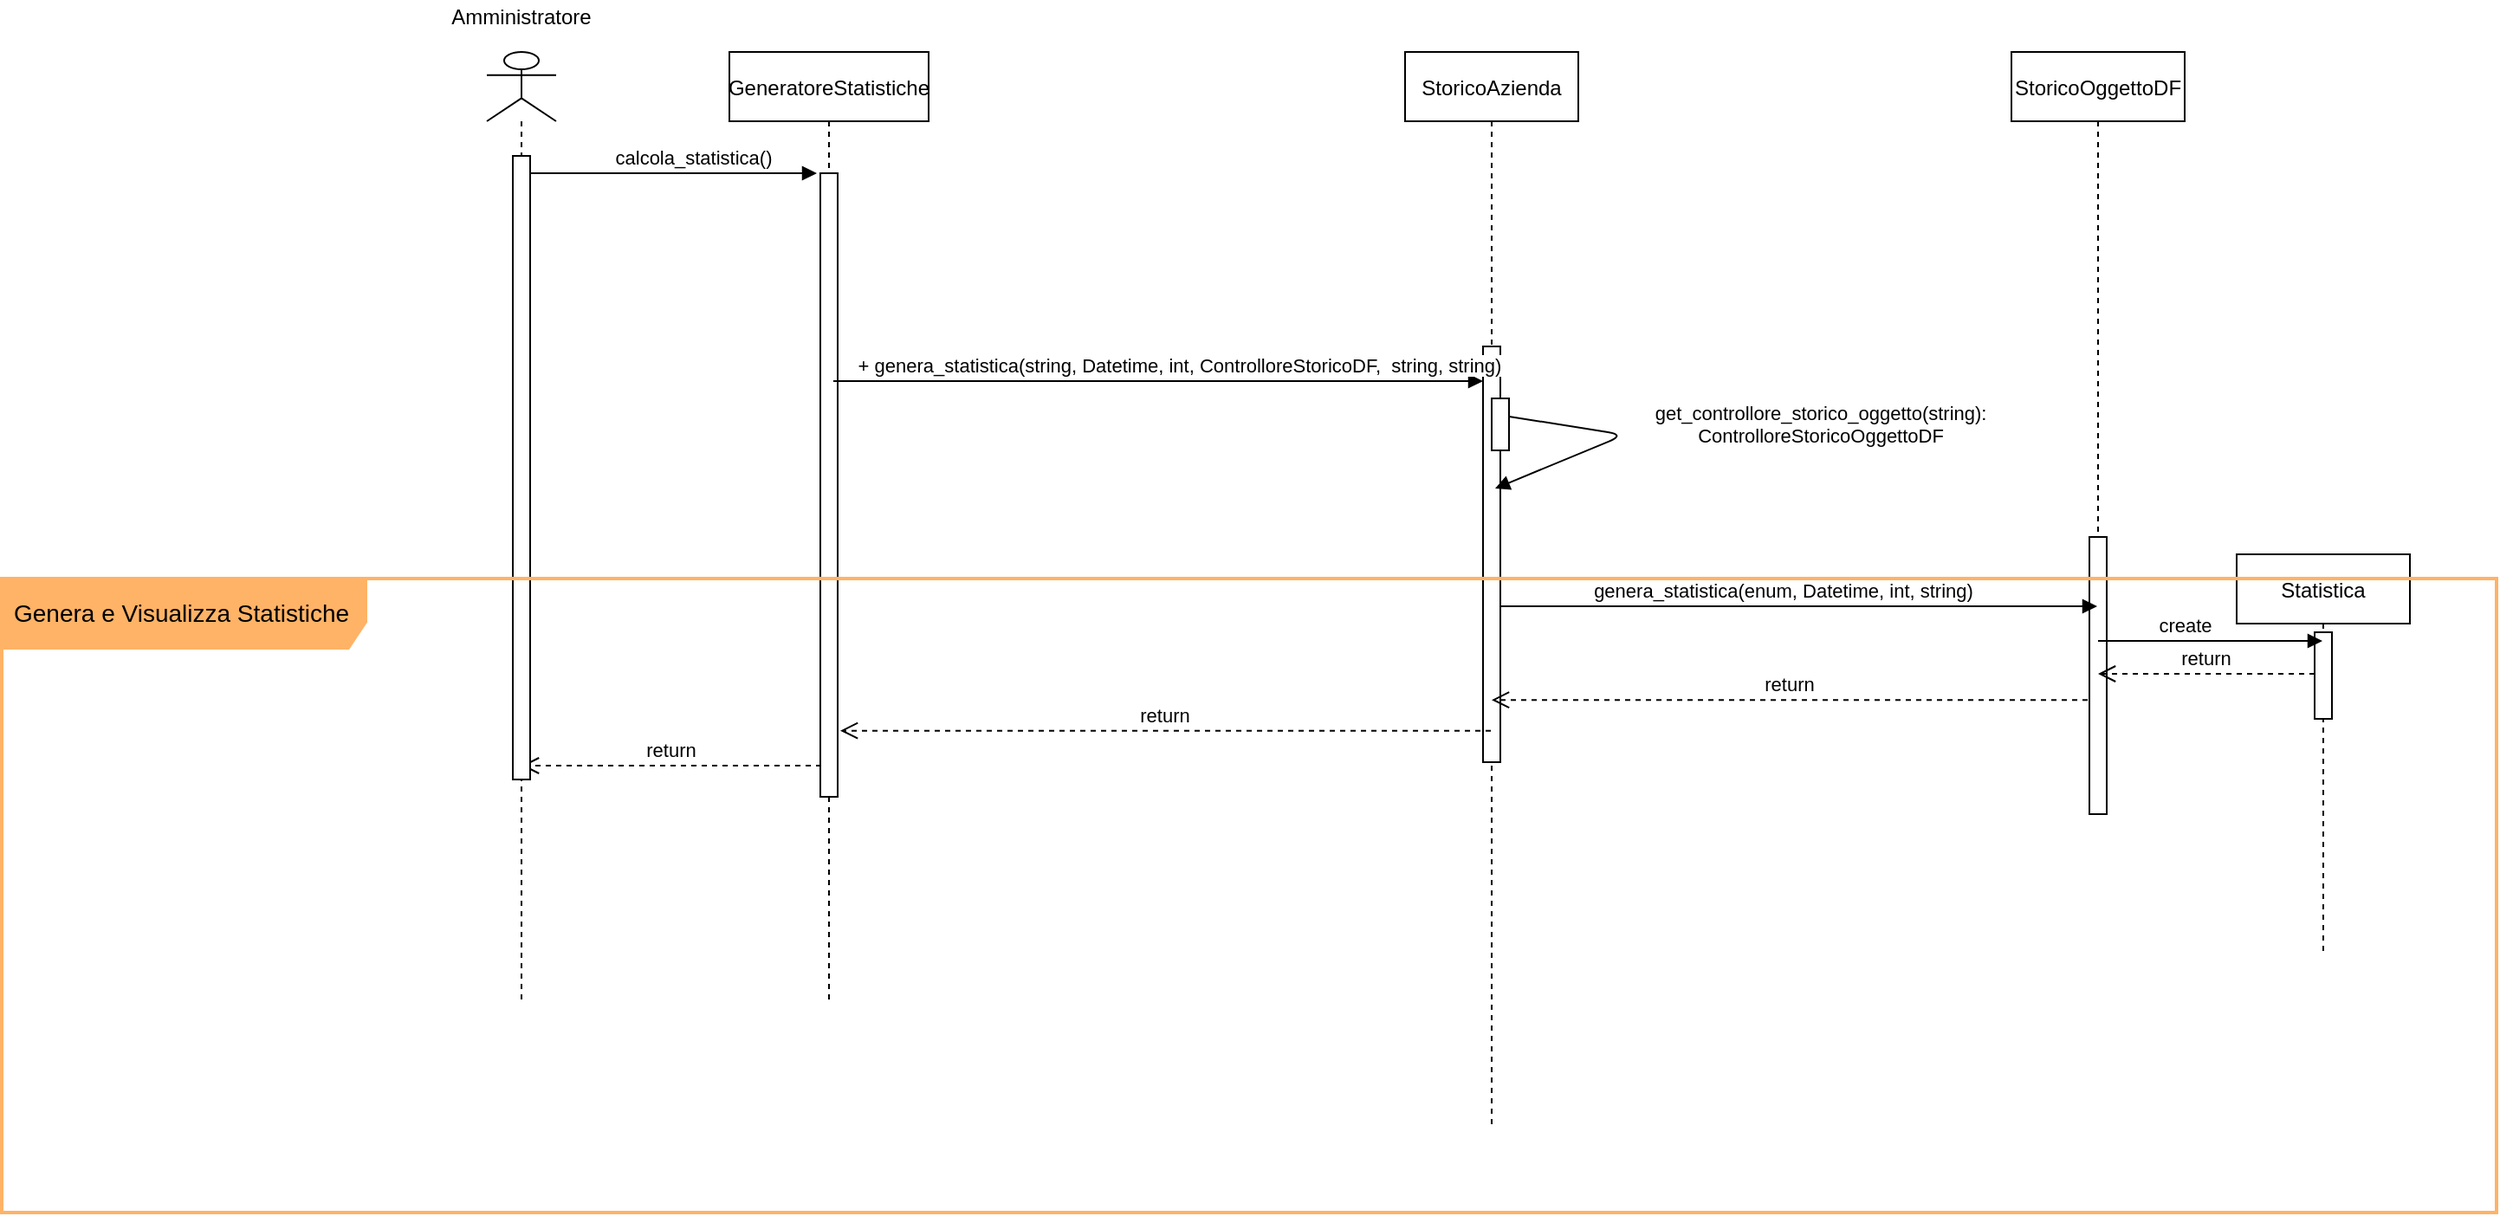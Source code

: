 <mxfile version="18.1.2" type="google"><diagram id="kgpKYQtTHZ0yAKxKKP6v" name="Page-1"><mxGraphModel grid="0" page="0" gridSize="10" guides="1" tooltips="1" connect="1" arrows="1" fold="1" pageScale="1" pageWidth="850" pageHeight="1100" math="0" shadow="0"><root><mxCell id="0"/><mxCell id="1" parent="0"/><mxCell id="3nuBFxr9cyL0pnOWT2aG-1" value="GeneratoreStatistiche" style="shape=umlLifeline;perimeter=lifelinePerimeter;container=1;collapsible=0;recursiveResize=0;rounded=0;shadow=0;strokeWidth=1;" vertex="1" parent="1"><mxGeometry x="170" y="90" width="115" height="550" as="geometry"/></mxCell><mxCell id="3nuBFxr9cyL0pnOWT2aG-2" value="" style="points=[];perimeter=orthogonalPerimeter;rounded=0;shadow=0;strokeWidth=1;" vertex="1" parent="3nuBFxr9cyL0pnOWT2aG-1"><mxGeometry x="52.5" y="70" width="10" height="360" as="geometry"/></mxCell><mxCell id="3nuBFxr9cyL0pnOWT2aG-5" value="StoricoAzienda" style="shape=umlLifeline;perimeter=lifelinePerimeter;container=1;collapsible=0;recursiveResize=0;rounded=0;shadow=0;strokeWidth=1;" vertex="1" parent="1"><mxGeometry x="560" y="90" width="100" height="620" as="geometry"/></mxCell><mxCell id="xdtH7gYSw7enLBF1zN4o-1" value="" style="shape=umlLifeline;participant=umlActor;perimeter=lifelinePerimeter;whiteSpace=wrap;html=1;container=1;collapsible=0;recursiveResize=0;verticalAlign=top;spacingTop=36;outlineConnect=0;" vertex="1" parent="1"><mxGeometry x="30" y="90" width="40" height="550" as="geometry"/></mxCell><mxCell id="3nuBFxr9cyL0pnOWT2aG-3" value="calcola_statistica()" style="verticalAlign=bottom;startArrow=oval;endArrow=block;startSize=8;shadow=0;strokeWidth=1;entryX=-0.2;entryY=0;entryDx=0;entryDy=0;entryPerimeter=0;" edge="1" parent="1" source="xdtH7gYSw7enLBF1zN4o-1" target="3nuBFxr9cyL0pnOWT2aG-2"><mxGeometry x="0.167" relative="1" as="geometry"><mxPoint x="190" y="160" as="sourcePoint"/><mxPoint as="offset"/></mxGeometry></mxCell><mxCell id="xdtH7gYSw7enLBF1zN4o-3" value="StoricoOggettoDF" style="shape=umlLifeline;perimeter=lifelinePerimeter;container=1;collapsible=0;recursiveResize=0;rounded=0;shadow=0;strokeWidth=1;" vertex="1" parent="1"><mxGeometry x="910" y="90" width="100" height="440" as="geometry"/></mxCell><mxCell id="xdtH7gYSw7enLBF1zN4o-4" value="" style="points=[];perimeter=orthogonalPerimeter;rounded=0;shadow=0;strokeWidth=1;" vertex="1" parent="xdtH7gYSw7enLBF1zN4o-3"><mxGeometry x="45" y="280" width="10" height="160" as="geometry"/></mxCell><mxCell id="xdtH7gYSw7enLBF1zN4o-10" value="" style="points=[];perimeter=orthogonalPerimeter;rounded=0;shadow=0;strokeWidth=1;" vertex="1" parent="1"><mxGeometry x="605" y="260" width="10" height="240" as="geometry"/></mxCell><mxCell id="xdtH7gYSw7enLBF1zN4o-11" value="+ genera_statistica(string, Datetime, int, ControlloreStoricoDF,  string, string)" style="verticalAlign=bottom;endArrow=block;shadow=0;strokeWidth=1;" edge="1" parent="1"><mxGeometry x="0.067" relative="1" as="geometry"><mxPoint x="230" y="280" as="sourcePoint"/><mxPoint x="605" y="280" as="targetPoint"/><Array as="points"><mxPoint x="285.5" y="280"/><mxPoint x="340" y="280"/><mxPoint x="350" y="280"/><mxPoint x="390" y="280"/><mxPoint x="520" y="280"/></Array><mxPoint as="offset"/></mxGeometry></mxCell><mxCell id="xdtH7gYSw7enLBF1zN4o-19" value="get_controllore_storico_oggetto(string):&#10; ControlloreStoricoOggettoDF" style="verticalAlign=bottom;endArrow=block;shadow=0;strokeWidth=1;entryX=0.95;entryY=0.379;entryDx=0;entryDy=0;entryPerimeter=0;exitX=1;exitY=0.633;exitDx=0;exitDy=0;exitPerimeter=0;" edge="1" parent="1"><mxGeometry x="-0.068" y="113" relative="1" as="geometry"><mxPoint x="617" y="300" as="sourcePoint"/><mxPoint x="612" y="342.01" as="targetPoint"/><Array as="points"><mxPoint x="687" y="311.01"/></Array><mxPoint x="70" y="-95" as="offset"/></mxGeometry></mxCell><mxCell id="xdtH7gYSw7enLBF1zN4o-20" value="" style="points=[];perimeter=orthogonalPerimeter;rounded=0;shadow=0;strokeWidth=1;" vertex="1" parent="1"><mxGeometry x="610" y="290" width="10" height="30" as="geometry"/></mxCell><mxCell id="xdtH7gYSw7enLBF1zN4o-21" value="genera_statistica(enum, Datetime, int, string)" style="verticalAlign=bottom;endArrow=block;shadow=0;strokeWidth=1;" edge="1" parent="1" source="xdtH7gYSw7enLBF1zN4o-10" target="xdtH7gYSw7enLBF1zN4o-3"><mxGeometry x="-0.051" relative="1" as="geometry"><mxPoint x="640" y="410" as="sourcePoint"/><mxPoint x="1054" y="411" as="targetPoint"/><Array as="points"><mxPoint x="695.5" y="410"/><mxPoint x="750" y="410"/><mxPoint x="760" y="410"/><mxPoint x="800" y="410"/><mxPoint x="930" y="410"/></Array><mxPoint as="offset"/></mxGeometry></mxCell><mxCell id="xdtH7gYSw7enLBF1zN4o-22" value="Statistica" style="shape=umlLifeline;perimeter=lifelinePerimeter;container=1;collapsible=0;recursiveResize=0;rounded=0;shadow=0;strokeWidth=1;" vertex="1" parent="1"><mxGeometry x="1040" y="380" width="100" height="230" as="geometry"/></mxCell><mxCell id="xdtH7gYSw7enLBF1zN4o-28" value="" style="points=[];perimeter=orthogonalPerimeter;rounded=0;shadow=0;strokeWidth=1;" vertex="1" parent="xdtH7gYSw7enLBF1zN4o-22"><mxGeometry x="45" y="45" width="10" height="50" as="geometry"/></mxCell><mxCell id="xdtH7gYSw7enLBF1zN4o-27" value="create" style="verticalAlign=bottom;endArrow=block;shadow=0;strokeWidth=1;exitX=0.5;exitY=0.375;exitDx=0;exitDy=0;exitPerimeter=0;" edge="1" parent="1" source="xdtH7gYSw7enLBF1zN4o-4" target="xdtH7gYSw7enLBF1zN4o-22"><mxGeometry x="-0.22" relative="1" as="geometry"><mxPoint x="990" y="430" as="sourcePoint"/><mxPoint x="1360.96" y="430" as="targetPoint"/><Array as="points"><mxPoint x="1045.5" y="430"/></Array><mxPoint as="offset"/></mxGeometry></mxCell><mxCell id="xdtH7gYSw7enLBF1zN4o-29" value="return" style="verticalAlign=bottom;endArrow=open;dashed=1;endSize=8;shadow=0;strokeWidth=1;exitX=0;exitY=0.48;exitDx=0;exitDy=0;exitPerimeter=0;" edge="1" parent="1" source="xdtH7gYSw7enLBF1zN4o-28" target="xdtH7gYSw7enLBF1zN4o-3"><mxGeometry relative="1" as="geometry"><mxPoint x="997.02" y="471.825" as="targetPoint"/><mxPoint x="1475" y="470" as="sourcePoint"/></mxGeometry></mxCell><mxCell id="xdtH7gYSw7enLBF1zN4o-30" value="return" style="verticalAlign=bottom;endArrow=open;dashed=1;endSize=8;shadow=0;strokeWidth=1;exitX=-0.1;exitY=0.588;exitDx=0;exitDy=0;exitPerimeter=0;" edge="1" parent="1" source="xdtH7gYSw7enLBF1zN4o-4" target="3nuBFxr9cyL0pnOWT2aG-5"><mxGeometry relative="1" as="geometry"><mxPoint x="820" y="480" as="targetPoint"/><mxPoint x="945.5" y="480" as="sourcePoint"/></mxGeometry></mxCell><mxCell id="xdtH7gYSw7enLBF1zN4o-31" value="return" style="verticalAlign=bottom;endArrow=open;dashed=1;endSize=8;shadow=0;strokeWidth=1;entryX=1.15;entryY=0.894;entryDx=0;entryDy=0;entryPerimeter=0;" edge="1" parent="1" source="3nuBFxr9cyL0pnOWT2aG-5" target="3nuBFxr9cyL0pnOWT2aG-2"><mxGeometry relative="1" as="geometry"><mxPoint x="362" y="469" as="targetPoint"/><mxPoint x="487.5" y="469" as="sourcePoint"/></mxGeometry></mxCell><mxCell id="xdtH7gYSw7enLBF1zN4o-32" value="return" style="verticalAlign=bottom;endArrow=open;dashed=1;endSize=8;shadow=0;strokeWidth=1;exitX=0.05;exitY=0.95;exitDx=0;exitDy=0;exitPerimeter=0;" edge="1" parent="1" source="3nuBFxr9cyL0pnOWT2aG-2" target="xdtH7gYSw7enLBF1zN4o-1"><mxGeometry relative="1" as="geometry"><mxPoint x="80" y="494.5" as="targetPoint"/><mxPoint x="205.5" y="494.5" as="sourcePoint"/></mxGeometry></mxCell><mxCell id="xdtH7gYSw7enLBF1zN4o-33" value="" style="points=[];perimeter=orthogonalPerimeter;rounded=0;shadow=0;strokeWidth=1;" vertex="1" parent="1"><mxGeometry x="45" y="150" width="10" height="360" as="geometry"/></mxCell><mxCell id="xdtH7gYSw7enLBF1zN4o-2" value="&lt;div&gt;Amministratore&lt;/div&gt;" style="text;html=1;strokeColor=none;fillColor=none;align=center;verticalAlign=middle;whiteSpace=wrap;rounded=0;" vertex="1" parent="1"><mxGeometry x="30" y="60" width="40" height="20" as="geometry"/></mxCell><mxCell id="6xNB_hbtUqQKOocppNWN-1" value="&lt;font style=&quot;font-size: 14px&quot;&gt;Genera e Visualizza Statistiche&lt;/font&gt;" style="shape=umlFrame;whiteSpace=wrap;html=1;width=210;height=40;boundedLbl=1;verticalAlign=middle;align=left;spacingLeft=5;fillColor=#FFB366;strokeColor=#FFB366;strokeWidth=2;" vertex="1" parent="1"><mxGeometry x="-250" y="394" width="1440" height="366" as="geometry"/></mxCell></root></mxGraphModel></diagram></mxfile>